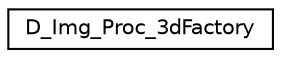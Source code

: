digraph "Graphical Class Hierarchy"
{
 // LATEX_PDF_SIZE
  edge [fontname="Helvetica",fontsize="10",labelfontname="Helvetica",labelfontsize="10"];
  node [fontname="Helvetica",fontsize="10",shape=record];
  rankdir="LR";
  Node0 [label="D_Img_Proc_3dFactory",height=0.2,width=0.4,color="black", fillcolor="white", style="filled",URL="$class_d___img___proc__3d_factory.html",tooltip=" "];
}
